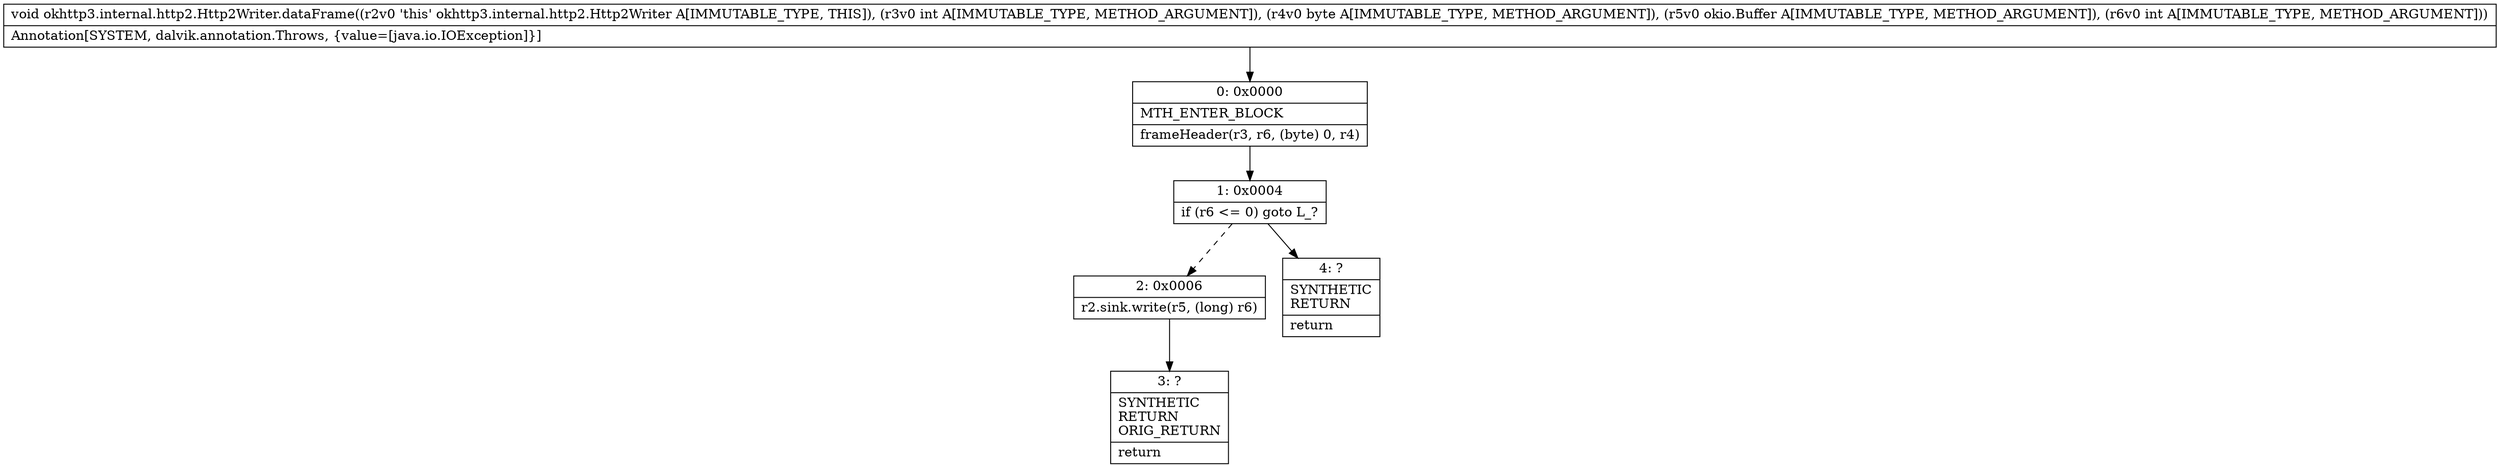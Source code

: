 digraph "CFG forokhttp3.internal.http2.Http2Writer.dataFrame(IBLokio\/Buffer;I)V" {
Node_0 [shape=record,label="{0\:\ 0x0000|MTH_ENTER_BLOCK\l|frameHeader(r3, r6, (byte) 0, r4)\l}"];
Node_1 [shape=record,label="{1\:\ 0x0004|if (r6 \<= 0) goto L_?\l}"];
Node_2 [shape=record,label="{2\:\ 0x0006|r2.sink.write(r5, (long) r6)\l}"];
Node_3 [shape=record,label="{3\:\ ?|SYNTHETIC\lRETURN\lORIG_RETURN\l|return\l}"];
Node_4 [shape=record,label="{4\:\ ?|SYNTHETIC\lRETURN\l|return\l}"];
MethodNode[shape=record,label="{void okhttp3.internal.http2.Http2Writer.dataFrame((r2v0 'this' okhttp3.internal.http2.Http2Writer A[IMMUTABLE_TYPE, THIS]), (r3v0 int A[IMMUTABLE_TYPE, METHOD_ARGUMENT]), (r4v0 byte A[IMMUTABLE_TYPE, METHOD_ARGUMENT]), (r5v0 okio.Buffer A[IMMUTABLE_TYPE, METHOD_ARGUMENT]), (r6v0 int A[IMMUTABLE_TYPE, METHOD_ARGUMENT]))  | Annotation[SYSTEM, dalvik.annotation.Throws, \{value=[java.io.IOException]\}]\l}"];
MethodNode -> Node_0;
Node_0 -> Node_1;
Node_1 -> Node_2[style=dashed];
Node_1 -> Node_4;
Node_2 -> Node_3;
}

